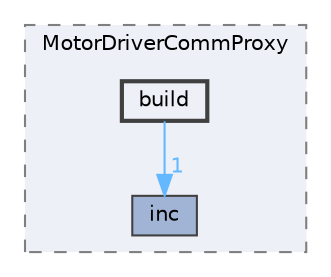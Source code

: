digraph "EGEMOBİL/EEM_TASK/MotorDriveFeature/MotorDriverCommProxy/build"
{
 // LATEX_PDF_SIZE
  bgcolor="transparent";
  edge [fontname=Helvetica,fontsize=10,labelfontname=Helvetica,labelfontsize=10];
  node [fontname=Helvetica,fontsize=10,shape=box,height=0.2,width=0.4];
  compound=true
  subgraph clusterdir_e6a16a89fd2ed27928d2d7f8f643e223 {
    graph [ bgcolor="#edf0f7", pencolor="grey50", label="MotorDriverCommProxy", fontname=Helvetica,fontsize=10 style="filled,dashed", URL="dir_e6a16a89fd2ed27928d2d7f8f643e223.html",tooltip=""]
  dir_f87b3c290878c84ee603af348e742fd1 [label="inc", fillcolor="#a2b4d6", color="grey25", style="filled", URL="dir_f87b3c290878c84ee603af348e742fd1.html",tooltip=""];
  dir_139c042066ef4f14c285c3a77acf3d7f [label="build", fillcolor="#edf0f7", color="grey25", style="filled,bold", URL="dir_139c042066ef4f14c285c3a77acf3d7f.html",tooltip=""];
  }
  dir_139c042066ef4f14c285c3a77acf3d7f->dir_f87b3c290878c84ee603af348e742fd1 [headlabel="1", labeldistance=1.5 headhref="dir_000000_000003.html" href="dir_000000_000003.html" color="steelblue1" fontcolor="steelblue1"];
}
